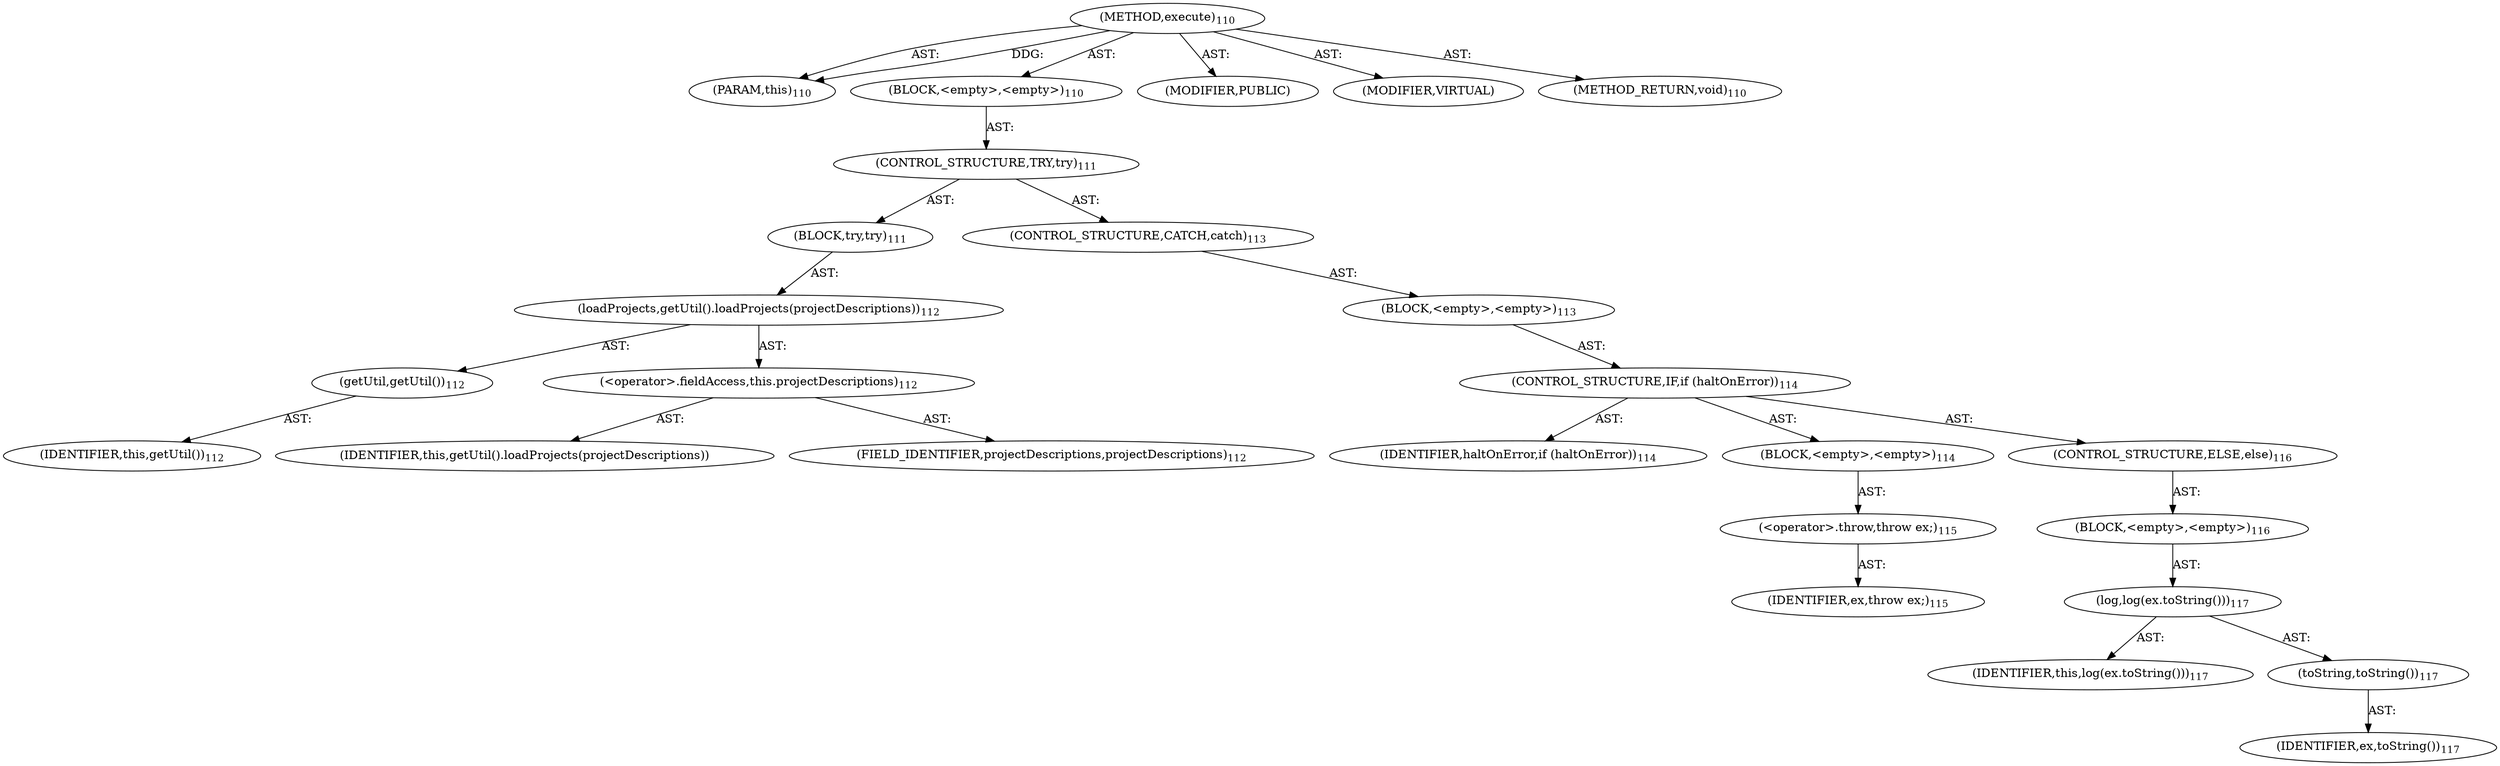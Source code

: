 digraph "execute" {  
"111669149696" [label = <(METHOD,execute)<SUB>110</SUB>> ]
"115964116992" [label = <(PARAM,this)<SUB>110</SUB>> ]
"25769803776" [label = <(BLOCK,&lt;empty&gt;,&lt;empty&gt;)<SUB>110</SUB>> ]
"47244640256" [label = <(CONTROL_STRUCTURE,TRY,try)<SUB>111</SUB>> ]
"25769803777" [label = <(BLOCK,try,try)<SUB>111</SUB>> ]
"30064771072" [label = <(loadProjects,getUtil().loadProjects(projectDescriptions))<SUB>112</SUB>> ]
"30064771073" [label = <(getUtil,getUtil())<SUB>112</SUB>> ]
"68719476736" [label = <(IDENTIFIER,this,getUtil())<SUB>112</SUB>> ]
"30064771074" [label = <(&lt;operator&gt;.fieldAccess,this.projectDescriptions)<SUB>112</SUB>> ]
"68719476738" [label = <(IDENTIFIER,this,getUtil().loadProjects(projectDescriptions))> ]
"55834574848" [label = <(FIELD_IDENTIFIER,projectDescriptions,projectDescriptions)<SUB>112</SUB>> ]
"47244640257" [label = <(CONTROL_STRUCTURE,CATCH,catch)<SUB>113</SUB>> ]
"25769803778" [label = <(BLOCK,&lt;empty&gt;,&lt;empty&gt;)<SUB>113</SUB>> ]
"47244640258" [label = <(CONTROL_STRUCTURE,IF,if (haltOnError))<SUB>114</SUB>> ]
"68719476739" [label = <(IDENTIFIER,haltOnError,if (haltOnError))<SUB>114</SUB>> ]
"25769803779" [label = <(BLOCK,&lt;empty&gt;,&lt;empty&gt;)<SUB>114</SUB>> ]
"30064771075" [label = <(&lt;operator&gt;.throw,throw ex;)<SUB>115</SUB>> ]
"68719476740" [label = <(IDENTIFIER,ex,throw ex;)<SUB>115</SUB>> ]
"47244640259" [label = <(CONTROL_STRUCTURE,ELSE,else)<SUB>116</SUB>> ]
"25769803780" [label = <(BLOCK,&lt;empty&gt;,&lt;empty&gt;)<SUB>116</SUB>> ]
"30064771076" [label = <(log,log(ex.toString()))<SUB>117</SUB>> ]
"68719476737" [label = <(IDENTIFIER,this,log(ex.toString()))<SUB>117</SUB>> ]
"30064771077" [label = <(toString,toString())<SUB>117</SUB>> ]
"68719476741" [label = <(IDENTIFIER,ex,toString())<SUB>117</SUB>> ]
"133143986176" [label = <(MODIFIER,PUBLIC)> ]
"133143986177" [label = <(MODIFIER,VIRTUAL)> ]
"128849018880" [label = <(METHOD_RETURN,void)<SUB>110</SUB>> ]
  "111669149696" -> "115964116992"  [ label = "AST: "] 
  "111669149696" -> "25769803776"  [ label = "AST: "] 
  "111669149696" -> "133143986176"  [ label = "AST: "] 
  "111669149696" -> "133143986177"  [ label = "AST: "] 
  "111669149696" -> "128849018880"  [ label = "AST: "] 
  "25769803776" -> "47244640256"  [ label = "AST: "] 
  "47244640256" -> "25769803777"  [ label = "AST: "] 
  "47244640256" -> "47244640257"  [ label = "AST: "] 
  "25769803777" -> "30064771072"  [ label = "AST: "] 
  "30064771072" -> "30064771073"  [ label = "AST: "] 
  "30064771072" -> "30064771074"  [ label = "AST: "] 
  "30064771073" -> "68719476736"  [ label = "AST: "] 
  "30064771074" -> "68719476738"  [ label = "AST: "] 
  "30064771074" -> "55834574848"  [ label = "AST: "] 
  "47244640257" -> "25769803778"  [ label = "AST: "] 
  "25769803778" -> "47244640258"  [ label = "AST: "] 
  "47244640258" -> "68719476739"  [ label = "AST: "] 
  "47244640258" -> "25769803779"  [ label = "AST: "] 
  "47244640258" -> "47244640259"  [ label = "AST: "] 
  "25769803779" -> "30064771075"  [ label = "AST: "] 
  "30064771075" -> "68719476740"  [ label = "AST: "] 
  "47244640259" -> "25769803780"  [ label = "AST: "] 
  "25769803780" -> "30064771076"  [ label = "AST: "] 
  "30064771076" -> "68719476737"  [ label = "AST: "] 
  "30064771076" -> "30064771077"  [ label = "AST: "] 
  "30064771077" -> "68719476741"  [ label = "AST: "] 
  "111669149696" -> "115964116992"  [ label = "DDG: "] 
}
